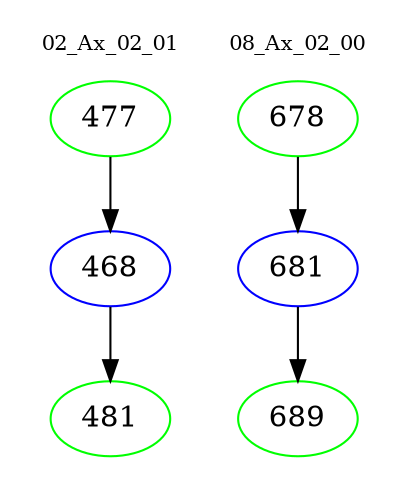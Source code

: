digraph{
subgraph cluster_0 {
color = white
label = "02_Ax_02_01";
fontsize=10;
T0_477 [label="477", color="green"]
T0_477 -> T0_468 [color="black"]
T0_468 [label="468", color="blue"]
T0_468 -> T0_481 [color="black"]
T0_481 [label="481", color="green"]
}
subgraph cluster_1 {
color = white
label = "08_Ax_02_00";
fontsize=10;
T1_678 [label="678", color="green"]
T1_678 -> T1_681 [color="black"]
T1_681 [label="681", color="blue"]
T1_681 -> T1_689 [color="black"]
T1_689 [label="689", color="green"]
}
}
